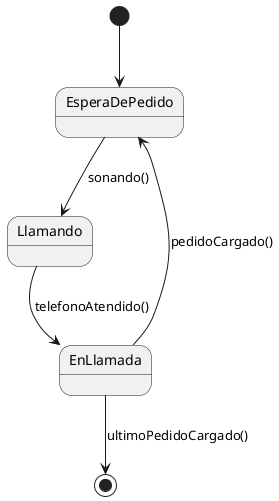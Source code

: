 @startuml Telefono
    [*] --> EsperaDePedido
    EsperaDePedido --> Llamando : sonando()
    Llamando --> EnLlamada: telefonoAtendido()
    EnLlamada --> EsperaDePedido : pedidoCargado()
    EnLlamada --> [*] : ultimoPedidoCargado()
@endumlx